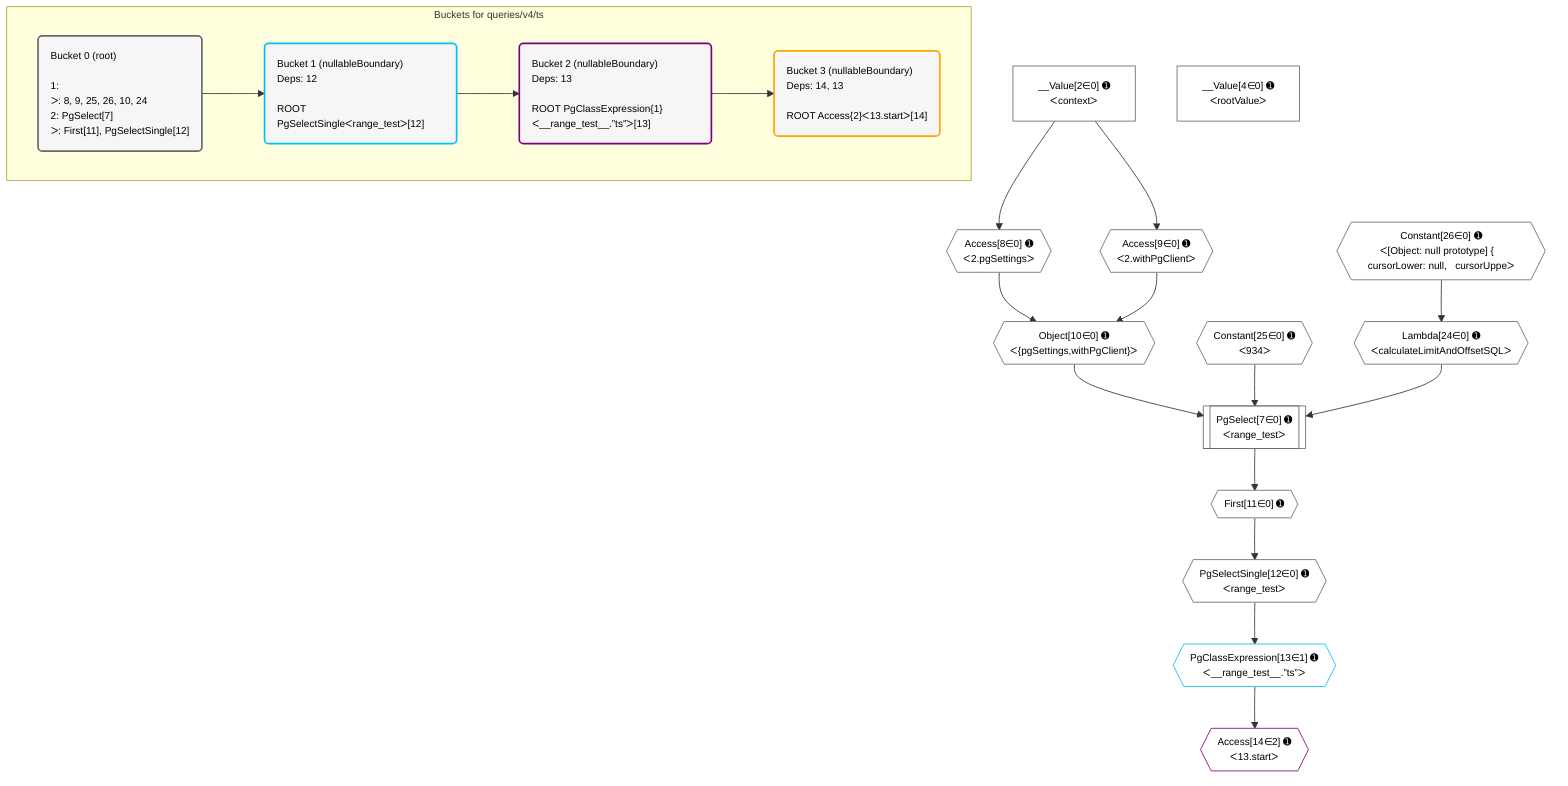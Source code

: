 %%{init: {'themeVariables': { 'fontSize': '12px'}}}%%
graph TD
    classDef path fill:#eee,stroke:#000,color:#000
    classDef plan fill:#fff,stroke-width:1px,color:#000
    classDef itemplan fill:#fff,stroke-width:2px,color:#000
    classDef unbatchedplan fill:#dff,stroke-width:1px,color:#000
    classDef sideeffectplan fill:#fcc,stroke-width:2px,color:#000
    classDef bucket fill:#f6f6f6,color:#000,stroke-width:2px,text-align:left


    %% plan dependencies
    PgSelect7[["PgSelect[7∈0] ➊<br />ᐸrange_testᐳ"]]:::plan
    Object10{{"Object[10∈0] ➊<br />ᐸ{pgSettings,withPgClient}ᐳ"}}:::plan
    Constant25{{"Constant[25∈0] ➊<br />ᐸ934ᐳ"}}:::plan
    Lambda24{{"Lambda[24∈0] ➊<br />ᐸcalculateLimitAndOffsetSQLᐳ"}}:::plan
    Object10 & Constant25 & Lambda24 --> PgSelect7
    Access8{{"Access[8∈0] ➊<br />ᐸ2.pgSettingsᐳ"}}:::plan
    Access9{{"Access[9∈0] ➊<br />ᐸ2.withPgClientᐳ"}}:::plan
    Access8 & Access9 --> Object10
    __Value2["__Value[2∈0] ➊<br />ᐸcontextᐳ"]:::plan
    __Value2 --> Access8
    __Value2 --> Access9
    First11{{"First[11∈0] ➊"}}:::plan
    PgSelect7 --> First11
    PgSelectSingle12{{"PgSelectSingle[12∈0] ➊<br />ᐸrange_testᐳ"}}:::plan
    First11 --> PgSelectSingle12
    Constant26{{"Constant[26∈0] ➊<br />ᐸ[Object: null prototype] {   cursorLower: null,   cursorUppeᐳ"}}:::plan
    Constant26 --> Lambda24
    __Value4["__Value[4∈0] ➊<br />ᐸrootValueᐳ"]:::plan
    PgClassExpression13{{"PgClassExpression[13∈1] ➊<br />ᐸ__range_test__.”ts”ᐳ"}}:::plan
    PgSelectSingle12 --> PgClassExpression13
    Access14{{"Access[14∈2] ➊<br />ᐸ13.startᐳ"}}:::plan
    PgClassExpression13 --> Access14

    %% define steps

    subgraph "Buckets for queries/v4/ts"
    Bucket0("Bucket 0 (root)<br /><br />1: <br />ᐳ: 8, 9, 25, 26, 10, 24<br />2: PgSelect[7]<br />ᐳ: First[11], PgSelectSingle[12]"):::bucket
    classDef bucket0 stroke:#696969
    class Bucket0,__Value2,__Value4,PgSelect7,Access8,Access9,Object10,First11,PgSelectSingle12,Lambda24,Constant25,Constant26 bucket0
    Bucket1("Bucket 1 (nullableBoundary)<br />Deps: 12<br /><br />ROOT PgSelectSingleᐸrange_testᐳ[12]"):::bucket
    classDef bucket1 stroke:#00bfff
    class Bucket1,PgClassExpression13 bucket1
    Bucket2("Bucket 2 (nullableBoundary)<br />Deps: 13<br /><br />ROOT PgClassExpression{1}ᐸ__range_test__.”ts”ᐳ[13]"):::bucket
    classDef bucket2 stroke:#7f007f
    class Bucket2,Access14 bucket2
    Bucket3("Bucket 3 (nullableBoundary)<br />Deps: 14, 13<br /><br />ROOT Access{2}ᐸ13.startᐳ[14]"):::bucket
    classDef bucket3 stroke:#ffa500
    class Bucket3 bucket3
    Bucket0 --> Bucket1
    Bucket1 --> Bucket2
    Bucket2 --> Bucket3
    end